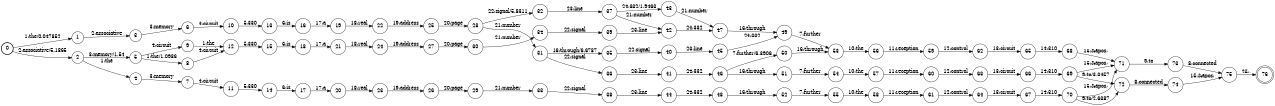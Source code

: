 digraph FST {
rankdir = LR;
size = "8.5,11";
label = "";
center = 1;
orientation = Portrait;
ranksep = "0.4";
nodesep = "0.25";
0 [label = "0", shape = circle, style = bold, fontsize = 14]
	0 -> 1 [label = "1:the/0.047852", fontsize = 14];
	0 -> 2 [label = "2:associative/5.1865", fontsize = 14];
1 [label = "1", shape = circle, style = solid, fontsize = 14]
	1 -> 3 [label = "2:associative", fontsize = 14];
2 [label = "2", shape = circle, style = solid, fontsize = 14]
	2 -> 4 [label = "1:the", fontsize = 14];
	2 -> 5 [label = "3:memory/1.54", fontsize = 14];
3 [label = "3", shape = circle, style = solid, fontsize = 14]
	3 -> 6 [label = "3:memory", fontsize = 14];
4 [label = "4", shape = circle, style = solid, fontsize = 14]
	4 -> 7 [label = "3:memory", fontsize = 14];
5 [label = "5", shape = circle, style = solid, fontsize = 14]
	5 -> 8 [label = "1:the/1.0986", fontsize = 14];
	5 -> 9 [label = "4:circuit", fontsize = 14];
6 [label = "6", shape = circle, style = solid, fontsize = 14]
	6 -> 10 [label = "4:circuit", fontsize = 14];
7 [label = "7", shape = circle, style = solid, fontsize = 14]
	7 -> 11 [label = "4:circuit", fontsize = 14];
8 [label = "8", shape = circle, style = solid, fontsize = 14]
	8 -> 12 [label = "4:circuit", fontsize = 14];
9 [label = "9", shape = circle, style = solid, fontsize = 14]
	9 -> 12 [label = "1:the", fontsize = 14];
10 [label = "10", shape = circle, style = solid, fontsize = 14]
	10 -> 13 [label = "5:330", fontsize = 14];
11 [label = "11", shape = circle, style = solid, fontsize = 14]
	11 -> 14 [label = "5:330", fontsize = 14];
12 [label = "12", shape = circle, style = solid, fontsize = 14]
	12 -> 15 [label = "5:330", fontsize = 14];
13 [label = "13", shape = circle, style = solid, fontsize = 14]
	13 -> 16 [label = "6:is", fontsize = 14];
14 [label = "14", shape = circle, style = solid, fontsize = 14]
	14 -> 17 [label = "6:is", fontsize = 14];
15 [label = "15", shape = circle, style = solid, fontsize = 14]
	15 -> 18 [label = "6:is", fontsize = 14];
16 [label = "16", shape = circle, style = solid, fontsize = 14]
	16 -> 19 [label = "17:a", fontsize = 14];
17 [label = "17", shape = circle, style = solid, fontsize = 14]
	17 -> 20 [label = "17:a", fontsize = 14];
18 [label = "18", shape = circle, style = solid, fontsize = 14]
	18 -> 21 [label = "17:a", fontsize = 14];
19 [label = "19", shape = circle, style = solid, fontsize = 14]
	19 -> 22 [label = "18:real", fontsize = 14];
20 [label = "20", shape = circle, style = solid, fontsize = 14]
	20 -> 23 [label = "18:real", fontsize = 14];
21 [label = "21", shape = circle, style = solid, fontsize = 14]
	21 -> 24 [label = "18:real", fontsize = 14];
22 [label = "22", shape = circle, style = solid, fontsize = 14]
	22 -> 25 [label = "19:address", fontsize = 14];
23 [label = "23", shape = circle, style = solid, fontsize = 14]
	23 -> 26 [label = "19:address", fontsize = 14];
24 [label = "24", shape = circle, style = solid, fontsize = 14]
	24 -> 27 [label = "19:address", fontsize = 14];
25 [label = "25", shape = circle, style = solid, fontsize = 14]
	25 -> 28 [label = "20:page", fontsize = 14];
26 [label = "26", shape = circle, style = solid, fontsize = 14]
	26 -> 29 [label = "20:page", fontsize = 14];
27 [label = "27", shape = circle, style = solid, fontsize = 14]
	27 -> 30 [label = "20:page", fontsize = 14];
28 [label = "28", shape = circle, style = solid, fontsize = 14]
	28 -> 31 [label = "21:number", fontsize = 14];
	28 -> 32 [label = "22:signal/5.8311", fontsize = 14];
29 [label = "29", shape = circle, style = solid, fontsize = 14]
	29 -> 33 [label = "21:number", fontsize = 14];
30 [label = "30", shape = circle, style = solid, fontsize = 14]
	30 -> 34 [label = "21:number", fontsize = 14];
31 [label = "31", shape = circle, style = solid, fontsize = 14]
	31 -> 35 [label = "16:through/6.6787", fontsize = 14];
	31 -> 36 [label = "22:signal", fontsize = 14];
32 [label = "32", shape = circle, style = solid, fontsize = 14]
	32 -> 37 [label = "23:line", fontsize = 14];
33 [label = "33", shape = circle, style = solid, fontsize = 14]
	33 -> 38 [label = "22:signal", fontsize = 14];
34 [label = "34", shape = circle, style = solid, fontsize = 14]
	34 -> 39 [label = "22:signal", fontsize = 14];
35 [label = "35", shape = circle, style = solid, fontsize = 14]
	35 -> 40 [label = "22:signal", fontsize = 14];
36 [label = "36", shape = circle, style = solid, fontsize = 14]
	36 -> 41 [label = "23:line", fontsize = 14];
37 [label = "37", shape = circle, style = solid, fontsize = 14]
	37 -> 42 [label = "21:number", fontsize = 14];
	37 -> 43 [label = "24:332/1.9463", fontsize = 14];
38 [label = "38", shape = circle, style = solid, fontsize = 14]
	38 -> 44 [label = "23:line", fontsize = 14];
39 [label = "39", shape = circle, style = solid, fontsize = 14]
	39 -> 42 [label = "23:line", fontsize = 14];
40 [label = "40", shape = circle, style = solid, fontsize = 14]
	40 -> 45 [label = "23:line", fontsize = 14];
41 [label = "41", shape = circle, style = solid, fontsize = 14]
	41 -> 46 [label = "24:332", fontsize = 14];
42 [label = "42", shape = circle, style = solid, fontsize = 14]
	42 -> 47 [label = "24:332", fontsize = 14];
43 [label = "43", shape = circle, style = solid, fontsize = 14]
	43 -> 47 [label = "21:number", fontsize = 14];
44 [label = "44", shape = circle, style = solid, fontsize = 14]
	44 -> 48 [label = "24:332", fontsize = 14];
45 [label = "45", shape = circle, style = solid, fontsize = 14]
	45 -> 49 [label = "24:332", fontsize = 14];
46 [label = "46", shape = circle, style = solid, fontsize = 14]
	46 -> 50 [label = "7:further/6.3906", fontsize = 14];
	46 -> 51 [label = "16:through", fontsize = 14];
47 [label = "47", shape = circle, style = solid, fontsize = 14]
	47 -> 49 [label = "16:through", fontsize = 14];
48 [label = "48", shape = circle, style = solid, fontsize = 14]
	48 -> 52 [label = "16:through", fontsize = 14];
49 [label = "49", shape = circle, style = solid, fontsize = 14]
	49 -> 53 [label = "7:further", fontsize = 14];
50 [label = "50", shape = circle, style = solid, fontsize = 14]
	50 -> 53 [label = "16:through", fontsize = 14];
51 [label = "51", shape = circle, style = solid, fontsize = 14]
	51 -> 54 [label = "7:further", fontsize = 14];
52 [label = "52", shape = circle, style = solid, fontsize = 14]
	52 -> 55 [label = "7:further", fontsize = 14];
53 [label = "53", shape = circle, style = solid, fontsize = 14]
	53 -> 56 [label = "10:the", fontsize = 14];
54 [label = "54", shape = circle, style = solid, fontsize = 14]
	54 -> 57 [label = "10:the", fontsize = 14];
55 [label = "55", shape = circle, style = solid, fontsize = 14]
	55 -> 58 [label = "10:the", fontsize = 14];
56 [label = "56", shape = circle, style = solid, fontsize = 14]
	56 -> 59 [label = "11:reception", fontsize = 14];
57 [label = "57", shape = circle, style = solid, fontsize = 14]
	57 -> 60 [label = "11:reception", fontsize = 14];
58 [label = "58", shape = circle, style = solid, fontsize = 14]
	58 -> 61 [label = "11:reception", fontsize = 14];
59 [label = "59", shape = circle, style = solid, fontsize = 14]
	59 -> 62 [label = "12:control", fontsize = 14];
60 [label = "60", shape = circle, style = solid, fontsize = 14]
	60 -> 63 [label = "12:control", fontsize = 14];
61 [label = "61", shape = circle, style = solid, fontsize = 14]
	61 -> 64 [label = "12:control", fontsize = 14];
62 [label = "62", shape = circle, style = solid, fontsize = 14]
	62 -> 65 [label = "13:circuit", fontsize = 14];
63 [label = "63", shape = circle, style = solid, fontsize = 14]
	63 -> 66 [label = "13:circuit", fontsize = 14];
64 [label = "64", shape = circle, style = solid, fontsize = 14]
	64 -> 67 [label = "13:circuit", fontsize = 14];
65 [label = "65", shape = circle, style = solid, fontsize = 14]
	65 -> 68 [label = "14:310", fontsize = 14];
66 [label = "66", shape = circle, style = solid, fontsize = 14]
	66 -> 69 [label = "14:310", fontsize = 14];
67 [label = "67", shape = circle, style = solid, fontsize = 14]
	67 -> 70 [label = "14:310", fontsize = 14];
68 [label = "68", shape = circle, style = solid, fontsize = 14]
	68 -> 71 [label = "15:&apos;", fontsize = 14];
69 [label = "69", shape = circle, style = solid, fontsize = 14]
	69 -> 72 [label = "9:to/3.3457", fontsize = 14];
	69 -> 71 [label = "15:&apos;", fontsize = 14];
70 [label = "70", shape = circle, style = solid, fontsize = 14]
	70 -> 72 [label = "9:to/2.6387", fontsize = 14];
	70 -> 71 [label = "15:&apos;", fontsize = 14];
71 [label = "71", shape = circle, style = solid, fontsize = 14]
	71 -> 73 [label = "9:to", fontsize = 14];
72 [label = "72", shape = circle, style = solid, fontsize = 14]
	72 -> 74 [label = "8:connected", fontsize = 14];
73 [label = "73", shape = circle, style = solid, fontsize = 14]
	73 -> 75 [label = "8:connected", fontsize = 14];
74 [label = "74", shape = circle, style = solid, fontsize = 14]
	74 -> 75 [label = "15:&apos;", fontsize = 14];
75 [label = "75", shape = circle, style = solid, fontsize = 14]
	75 -> 76 [label = "25:.", fontsize = 14];
76 [label = "76", shape = doublecircle, style = solid, fontsize = 14]
}
